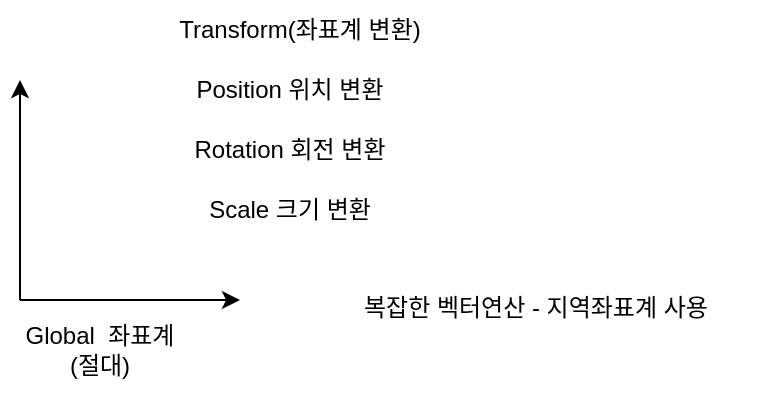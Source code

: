 <mxfile version="26.1.1">
  <diagram name="페이지-1" id="DyPZfkmddcYTR19tiXhP">
    <mxGraphModel dx="627" dy="473" grid="1" gridSize="10" guides="1" tooltips="1" connect="1" arrows="1" fold="1" page="1" pageScale="1" pageWidth="827" pageHeight="1169" math="0" shadow="0">
      <root>
        <mxCell id="0" />
        <mxCell id="1" parent="0" />
        <mxCell id="CmIFzgj1QeB7okfdOUVI-1" value="" style="endArrow=classic;html=1;rounded=0;" edge="1" parent="1">
          <mxGeometry width="50" height="50" relative="1" as="geometry">
            <mxPoint x="130" y="160" as="sourcePoint" />
            <mxPoint x="130" y="50" as="targetPoint" />
          </mxGeometry>
        </mxCell>
        <mxCell id="CmIFzgj1QeB7okfdOUVI-2" value="" style="endArrow=classic;html=1;rounded=0;" edge="1" parent="1">
          <mxGeometry width="50" height="50" relative="1" as="geometry">
            <mxPoint x="130" y="160" as="sourcePoint" />
            <mxPoint x="240" y="160" as="targetPoint" />
          </mxGeometry>
        </mxCell>
        <mxCell id="CmIFzgj1QeB7okfdOUVI-3" value="Global&amp;nbsp; 좌표계&lt;div&gt;(절대)&lt;/div&gt;" style="text;html=1;align=center;verticalAlign=middle;whiteSpace=wrap;rounded=0;" vertex="1" parent="1">
          <mxGeometry x="120" y="170" width="100" height="30" as="geometry" />
        </mxCell>
        <mxCell id="CmIFzgj1QeB7okfdOUVI-4" value="Transform(좌표계 변환)" style="text;html=1;align=center;verticalAlign=middle;whiteSpace=wrap;rounded=0;" vertex="1" parent="1">
          <mxGeometry x="190" y="10" width="160" height="30" as="geometry" />
        </mxCell>
        <mxCell id="CmIFzgj1QeB7okfdOUVI-5" value="복잡한 벡터연산 - 지역좌표계 사용" style="text;html=1;whiteSpace=wrap;overflow=hidden;rounded=0;" vertex="1" parent="1">
          <mxGeometry x="300" y="150" width="200" height="60" as="geometry" />
        </mxCell>
        <mxCell id="CmIFzgj1QeB7okfdOUVI-6" value="Position 위치 변환" style="text;html=1;align=center;verticalAlign=middle;whiteSpace=wrap;rounded=0;" vertex="1" parent="1">
          <mxGeometry x="200" y="40" width="130" height="30" as="geometry" />
        </mxCell>
        <mxCell id="CmIFzgj1QeB7okfdOUVI-7" value="Rotation 회전 변환" style="text;html=1;align=center;verticalAlign=middle;whiteSpace=wrap;rounded=0;" vertex="1" parent="1">
          <mxGeometry x="200" y="70" width="130" height="30" as="geometry" />
        </mxCell>
        <mxCell id="CmIFzgj1QeB7okfdOUVI-8" value="Scale 크기 변환" style="text;html=1;align=center;verticalAlign=middle;whiteSpace=wrap;rounded=0;" vertex="1" parent="1">
          <mxGeometry x="200" y="100" width="130" height="30" as="geometry" />
        </mxCell>
      </root>
    </mxGraphModel>
  </diagram>
</mxfile>
